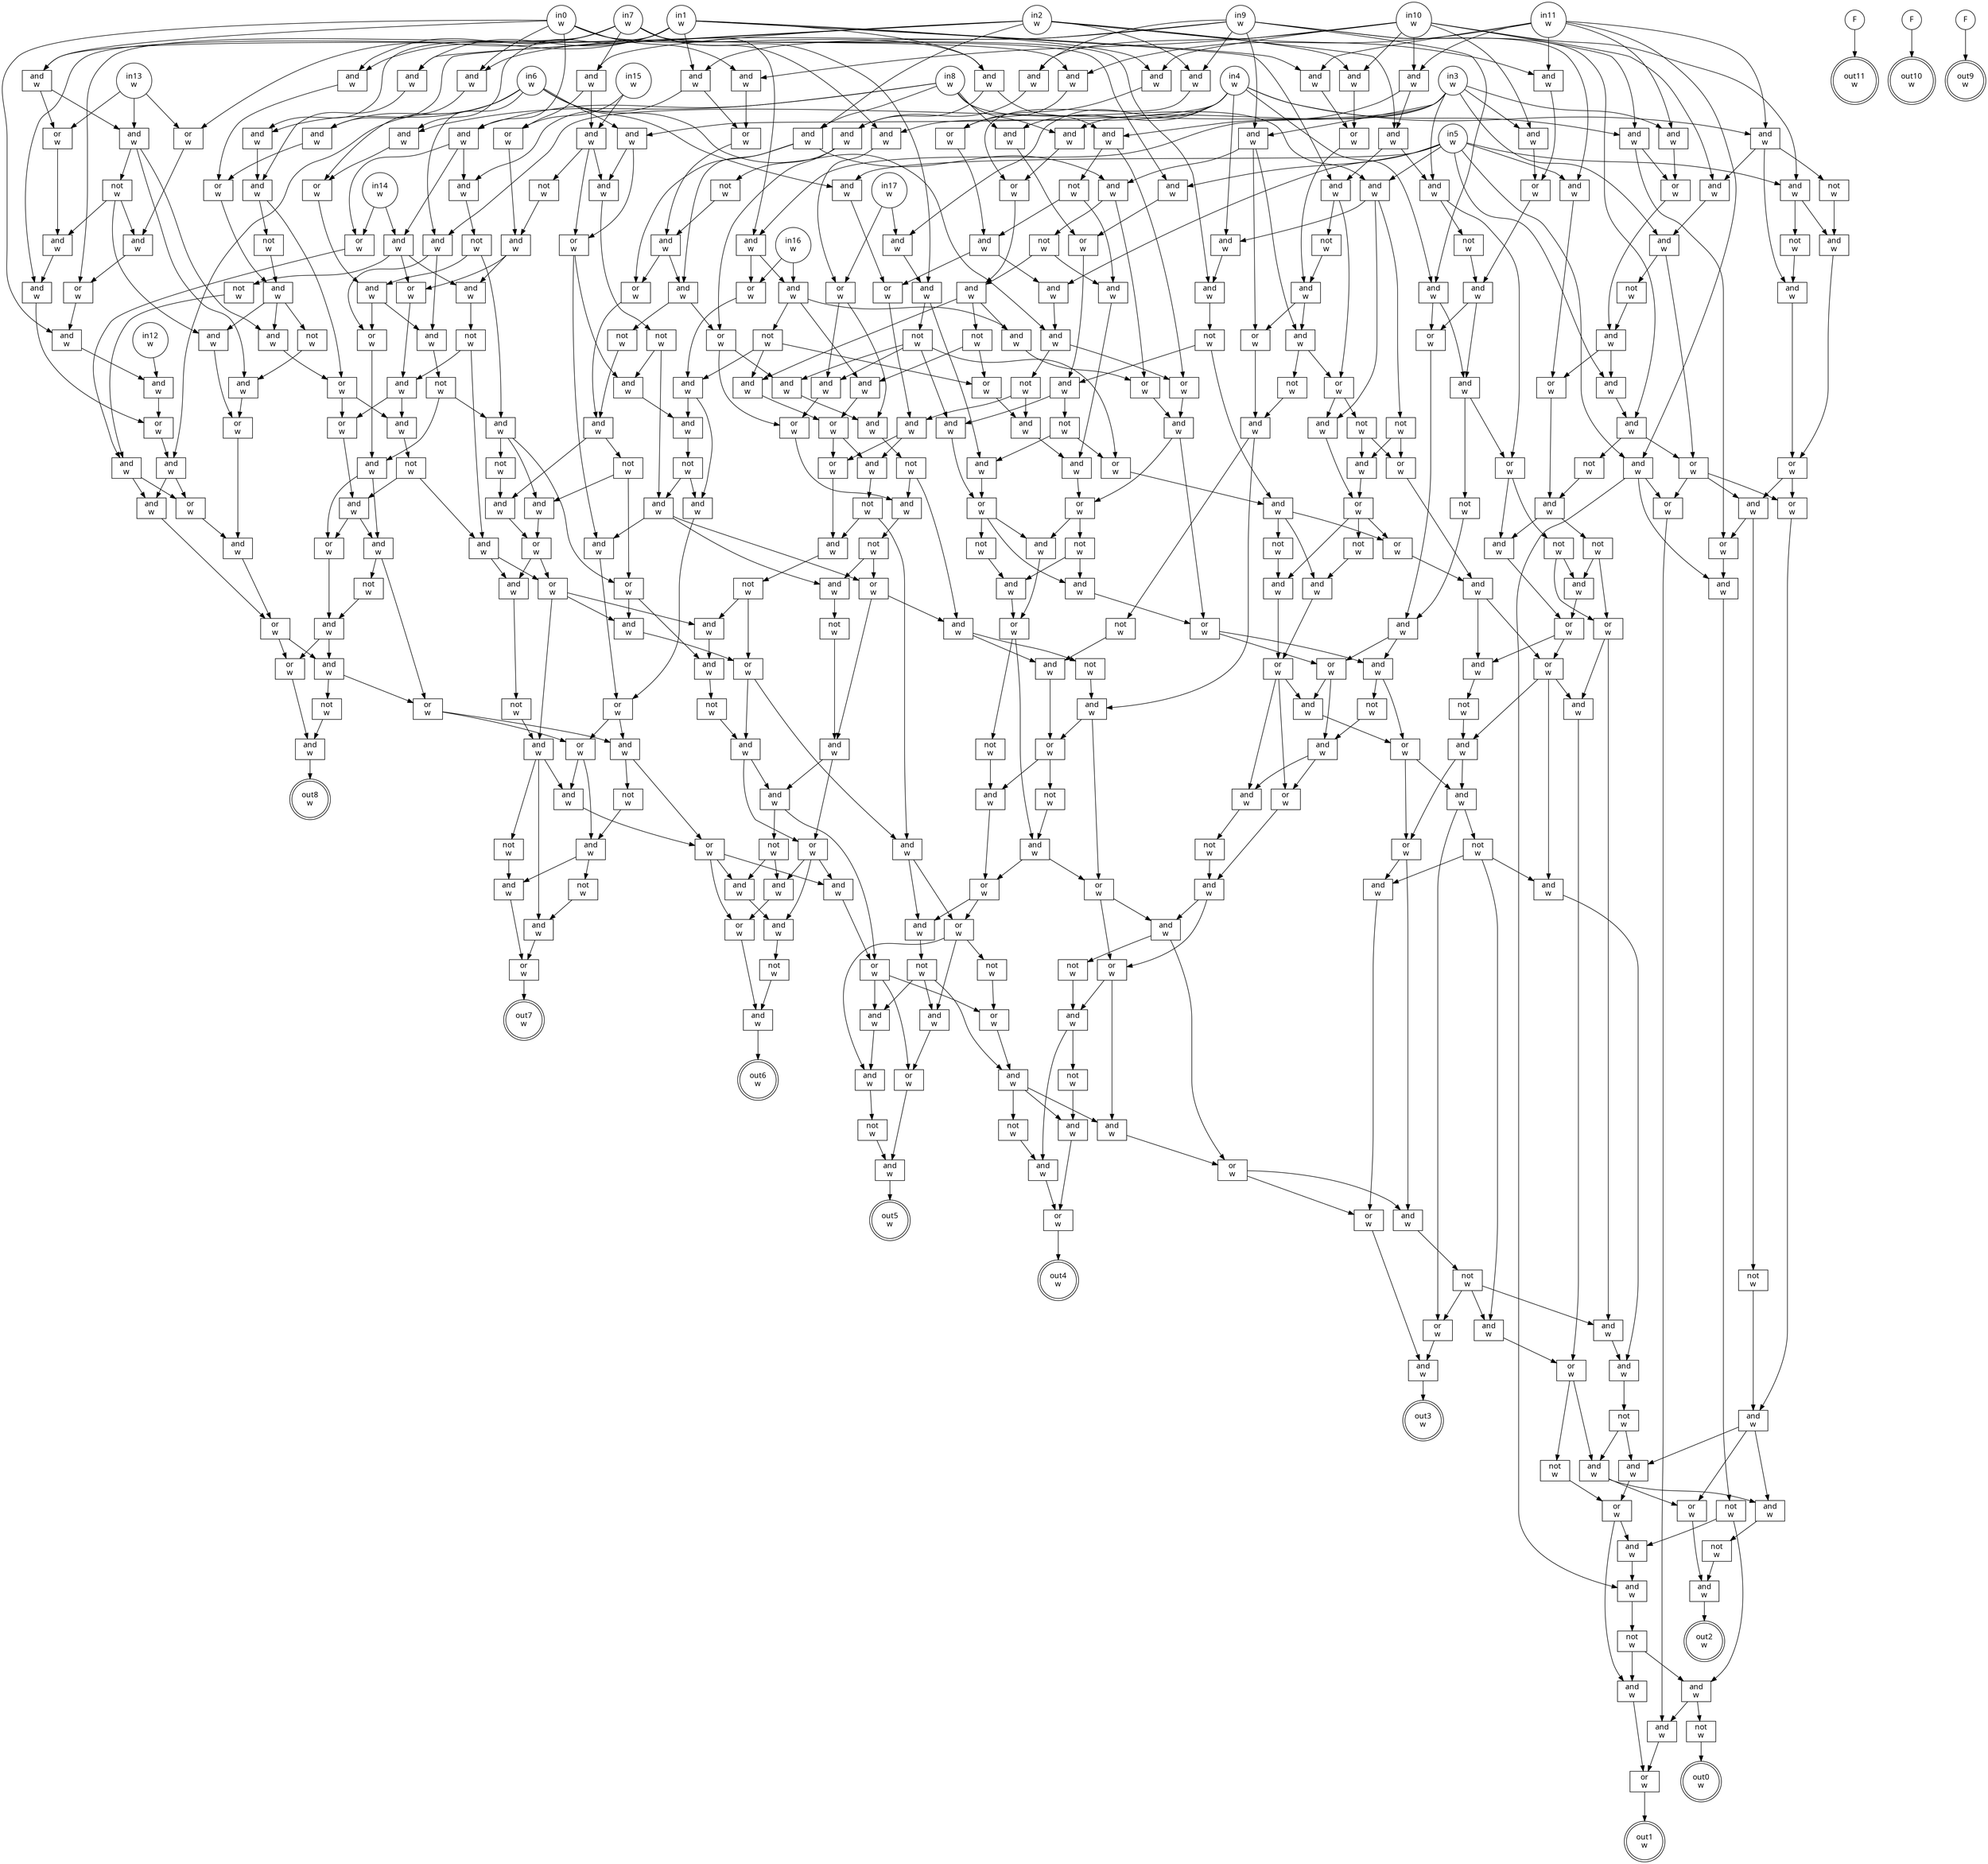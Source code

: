 digraph circuit{
	node [style = filled, fillcolor = white,shape=rect, fontname=geneva]
	g0 [label="in0\nw",shape=circle,fillcolor=white]
	g1 [label="in1\nw",shape=circle,fillcolor=white]
	g2 [label="in2\nw",shape=circle,fillcolor=white]
	g3 [label="in3\nw",shape=circle,fillcolor=white]
	g4 [label="in4\nw",shape=circle,fillcolor=white]
	g5 [label="in5\nw",shape=circle,fillcolor=white]
	g6 [label="in6\nw",shape=circle,fillcolor=white]
	g7 [label="in7\nw",shape=circle,fillcolor=white]
	g8 [label="in8\nw",shape=circle,fillcolor=white]
	g9 [label="in9\nw",shape=circle,fillcolor=white]
	g10 [label="in10\nw",shape=circle,fillcolor=white]
	g11 [label="in11\nw",shape=circle,fillcolor=white]
	g12 [label="in12\nw",shape=circle,fillcolor=white]
	g13 [label="in13\nw",shape=circle,fillcolor=white]
	g14 [label="in14\nw",shape=circle,fillcolor=white]
	g15 [label="in15\nw",shape=circle,fillcolor=white]
	g16 [label="in16\nw",shape=circle,fillcolor=white]
	g17 [label="in17\nw",shape=circle,fillcolor=white]
	g18 [label="F",shape=circle,fillcolor=white]
	g19 [label="F",shape=circle,fillcolor=white]
	g20 [label="F",shape=circle,fillcolor=white]
	g21 [label="and\nw",fillcolor=white]
	g22 [label="and\nw",fillcolor=white]
	g23 [label="or\nw",fillcolor=white]
	g24 [label="and\nw",fillcolor=white]
	g25 [label="and\nw",fillcolor=white]
	g26 [label="and\nw",fillcolor=white]
	g27 [label="and\nw",fillcolor=white]
	g28 [label="not\nw",fillcolor=white]
	g29 [label="and\nw",fillcolor=white]
	g30 [label="and\nw",fillcolor=white]
	g31 [label="not\nw",fillcolor=white]
	g32 [label="and\nw",fillcolor=white]
	g33 [label="and\nw",fillcolor=white]
	g34 [label="and\nw",fillcolor=white]
	g35 [label="and\nw",fillcolor=white]
	g36 [label="not\nw",fillcolor=white]
	g37 [label="and\nw",fillcolor=white]
	g38 [label="or\nw",fillcolor=white]
	g39 [label="and\nw",fillcolor=white]
	g40 [label="and\nw",fillcolor=white]
	g41 [label="or\nw",fillcolor=white]
	g42 [label="and\nw",fillcolor=white]
	g43 [label="and\nw",fillcolor=white]
	g44 [label="not\nw",fillcolor=white]
	g45 [label="and\nw",fillcolor=white]
	g46 [label="and\nw",fillcolor=white]
	g47 [label="not\nw",fillcolor=white]
	g48 [label="and\nw",fillcolor=white]
	g49 [label="or\nw",fillcolor=white]
	g50 [label="not\nw",fillcolor=white]
	g51 [label="or\nw",fillcolor=white]
	g52 [label="and\nw",fillcolor=white]
	g53 [label="not\nw",fillcolor=white]
	g54 [label="and\nw",fillcolor=white]
	g55 [label="and\nw",fillcolor=white]
	g56 [label="and\nw",fillcolor=white]
	g57 [label="and\nw",fillcolor=white]
	g58 [label="and\nw",fillcolor=white]
	g59 [label="not\nw",fillcolor=white]
	g60 [label="and\nw",fillcolor=white]
	g61 [label="or\nw",fillcolor=white]
	g62 [label="and\nw",fillcolor=white]
	g63 [label="and\nw",fillcolor=white]
	g64 [label="and\nw",fillcolor=white]
	g65 [label="not\nw",fillcolor=white]
	g66 [label="or\nw",fillcolor=white]
	g67 [label="and\nw",fillcolor=white]
	g68 [label="and\nw",fillcolor=white]
	g69 [label="and\nw",fillcolor=white]
	g70 [label="and\nw",fillcolor=white]
	g71 [label="and\nw",fillcolor=white]
	g72 [label="or\nw",fillcolor=white]
	g73 [label="and\nw",fillcolor=white]
	g74 [label="not\nw",fillcolor=white]
	g75 [label="and\nw",fillcolor=white]
	g76 [label="and\nw",fillcolor=white]
	g77 [label="and\nw",fillcolor=white]
	g78 [label="or\nw",fillcolor=white]
	g79 [label="or\nw",fillcolor=white]
	g80 [label="and\nw",fillcolor=white]
	g81 [label="or\nw",fillcolor=white]
	g82 [label="and\nw",fillcolor=white]
	g83 [label="not\nw",fillcolor=white]
	g84 [label="not\nw",fillcolor=white]
	g85 [label="and\nw",fillcolor=white]
	g86 [label="or\nw",fillcolor=white]
	g87 [label="not\nw",fillcolor=white]
	g88 [label="or\nw",fillcolor=white]
	g89 [label="and\nw",fillcolor=white]
	g90 [label="not\nw",fillcolor=white]
	g91 [label="and\nw",fillcolor=white]
	g92 [label="and\nw",fillcolor=white]
	g93 [label="and\nw",fillcolor=white]
	g94 [label="or\nw",fillcolor=white]
	g95 [label="and\nw",fillcolor=white]
	g96 [label="not\nw",fillcolor=white]
	g97 [label="and\nw",fillcolor=white]
	g98 [label="and\nw",fillcolor=white]
	g99 [label="not\nw",fillcolor=white]
	g100 [label="and\nw",fillcolor=white]
	g101 [label="and\nw",fillcolor=white]
	g102 [label="and\nw",fillcolor=white]
	g103 [label="or\nw",fillcolor=white]
	g104 [label="not\nw",fillcolor=white]
	g105 [label="or\nw",fillcolor=white]
	g106 [label="and\nw",fillcolor=white]
	g107 [label="and\nw",fillcolor=white]
	g108 [label="and\nw",fillcolor=white]
	g109 [label="not\nw",fillcolor=white]
	g110 [label="and\nw",fillcolor=white]
	g111 [label="or\nw",fillcolor=white]
	g112 [label="and\nw",fillcolor=white]
	g113 [label="and\nw",fillcolor=white]
	g114 [label="and\nw",fillcolor=white]
	g115 [label="or\nw",fillcolor=white]
	g116 [label="not\nw",fillcolor=white]
	g117 [label="and\nw",fillcolor=white]
	g118 [label="or\nw",fillcolor=white]
	g119 [label="or\nw",fillcolor=white]
	g120 [label="and\nw",fillcolor=white]
	g121 [label="and\nw",fillcolor=white]
	g122 [label="and\nw",fillcolor=white]
	g123 [label="not\nw",fillcolor=white]
	g124 [label="and\nw",fillcolor=white]
	g125 [label="or\nw",fillcolor=white]
	g126 [label="and\nw",fillcolor=white]
	g127 [label="and\nw",fillcolor=white]
	g128 [label="or\nw",fillcolor=white]
	g129 [label="and\nw",fillcolor=white]
	g130 [label="not\nw",fillcolor=white]
	g131 [label="and\nw",fillcolor=white]
	g132 [label="or\nw",fillcolor=white]
	g133 [label="or\nw",fillcolor=white]
	g134 [label="not\nw",fillcolor=white]
	g135 [label="or\nw",fillcolor=white]
	g136 [label="and\nw",fillcolor=white]
	g137 [label="and\nw",fillcolor=white]
	g138 [label="and\nw",fillcolor=white]
	g139 [label="and\nw",fillcolor=white]
	g140 [label="or\nw",fillcolor=white]
	g141 [label="and\nw",fillcolor=white]
	g142 [label="and\nw",fillcolor=white]
	g143 [label="not\nw",fillcolor=white]
	g144 [label="and\nw",fillcolor=white]
	g145 [label="not\nw",fillcolor=white]
	g146 [label="and\nw",fillcolor=white]
	g147 [label="and\nw",fillcolor=white]
	g148 [label="or\nw",fillcolor=white]
	g149 [label="and\nw",fillcolor=white]
	g150 [label="not\nw",fillcolor=white]
	g151 [label="and\nw",fillcolor=white]
	g152 [label="and\nw",fillcolor=white]
	g153 [label="or\nw",fillcolor=white]
	g154 [label="and\nw",fillcolor=white]
	g155 [label="not\nw",fillcolor=white]
	g156 [label="and\nw",fillcolor=white]
	g157 [label="or\nw",fillcolor=white]
	g158 [label="and\nw",fillcolor=white]
	g159 [label="or\nw",fillcolor=white]
	g160 [label="not\nw",fillcolor=white]
	g161 [label="and\nw",fillcolor=white]
	g162 [label="or\nw",fillcolor=white]
	g163 [label="or\nw",fillcolor=white]
	g164 [label="and\nw",fillcolor=white]
	g165 [label="or\nw",fillcolor=white]
	g166 [label="and\nw",fillcolor=white]
	g167 [label="and\nw",fillcolor=white]
	g168 [label="not\nw",fillcolor=white]
	g169 [label="and\nw",fillcolor=white]
	g170 [label="not\nw",fillcolor=white]
	g171 [label="or\nw",fillcolor=white]
	g172 [label="and\nw",fillcolor=white]
	g173 [label="not\nw",fillcolor=white]
	g174 [label="and\nw",fillcolor=white]
	g175 [label="or\nw",fillcolor=white]
	g176 [label="and\nw",fillcolor=white]
	g177 [label="and\nw",fillcolor=white]
	g178 [label="not\nw",fillcolor=white]
	g179 [label="and\nw",fillcolor=white]
	g180 [label="and\nw",fillcolor=white]
	g181 [label="not\nw",fillcolor=white]
	g182 [label="or\nw",fillcolor=white]
	g183 [label="and\nw",fillcolor=white]
	g184 [label="and\nw",fillcolor=white]
	g185 [label="not\nw",fillcolor=white]
	g186 [label="and\nw",fillcolor=white]
	g187 [label="and\nw",fillcolor=white]
	g188 [label="not\nw",fillcolor=white]
	g189 [label="or\nw",fillcolor=white]
	g190 [label="and\nw",fillcolor=white]
	g191 [label="not\nw",fillcolor=white]
	g192 [label="or\nw",fillcolor=white]
	g193 [label="and\nw",fillcolor=white]
	g194 [label="and\nw",fillcolor=white]
	g195 [label="and\nw",fillcolor=white]
	g196 [label="and\nw",fillcolor=white]
	g197 [label="or\nw",fillcolor=white]
	g198 [label="and\nw",fillcolor=white]
	g199 [label="not\nw",fillcolor=white]
	g200 [label="and\nw",fillcolor=white]
	g201 [label="or\nw",fillcolor=white]
	g202 [label="and\nw",fillcolor=white]
	g203 [label="and\nw",fillcolor=white]
	g204 [label="not\nw",fillcolor=white]
	g205 [label="or\nw",fillcolor=white]
	g206 [label="and\nw",fillcolor=white]
	g207 [label="and\nw",fillcolor=white]
	g208 [label="not\nw",fillcolor=white]
	g209 [label="and\nw",fillcolor=white]
	g210 [label="or\nw",fillcolor=white]
	g211 [label="and\nw",fillcolor=white]
	g212 [label="or\nw",fillcolor=white]
	g213 [label="or\nw",fillcolor=white]
	g214 [label="and\nw",fillcolor=white]
	g215 [label="and\nw",fillcolor=white]
	g216 [label="and\nw",fillcolor=white]
	g217 [label="and\nw",fillcolor=white]
	g218 [label="or\nw",fillcolor=white]
	g219 [label="and\nw",fillcolor=white]
	g220 [label="or\nw",fillcolor=white]
	g221 [label="and\nw",fillcolor=white]
	g222 [label="and\nw",fillcolor=white]
	g223 [label="or\nw",fillcolor=white]
	g224 [label="or\nw",fillcolor=white]
	g225 [label="and\nw",fillcolor=white]
	g226 [label="or\nw",fillcolor=white]
	g227 [label="or\nw",fillcolor=white]
	g228 [label="and\nw",fillcolor=white]
	g229 [label="not\nw",fillcolor=white]
	g230 [label="and\nw",fillcolor=white]
	g231 [label="not\nw",fillcolor=white]
	g232 [label="not\nw",fillcolor=white]
	g233 [label="and\nw",fillcolor=white]
	g234 [label="and\nw",fillcolor=white]
	g235 [label="or\nw",fillcolor=white]
	g236 [label="and\nw",fillcolor=white]
	g237 [label="and\nw",fillcolor=white]
	g238 [label="not\nw",fillcolor=white]
	g239 [label="and\nw",fillcolor=white]
	g240 [label="or\nw",fillcolor=white]
	g241 [label="and\nw",fillcolor=white]
	g242 [label="or\nw",fillcolor=white]
	g243 [label="and\nw",fillcolor=white]
	g244 [label="and\nw",fillcolor=white]
	g245 [label="not\nw",fillcolor=white]
	g246 [label="or\nw",fillcolor=white]
	g247 [label="and\nw",fillcolor=white]
	g248 [label="not\nw",fillcolor=white]
	g249 [label="and\nw",fillcolor=white]
	g250 [label="not\nw",fillcolor=white]
	g251 [label="or\nw",fillcolor=white]
	g252 [label="and\nw",fillcolor=white]
	g253 [label="and\nw",fillcolor=white]
	g254 [label="and\nw",fillcolor=white]
	g255 [label="not\nw",fillcolor=white]
	g256 [label="and\nw",fillcolor=white]
	g257 [label="or\nw",fillcolor=white]
	g258 [label="not\nw",fillcolor=white]
	g259 [label="not\nw",fillcolor=white]
	g260 [label="and\nw",fillcolor=white]
	g261 [label="and\nw",fillcolor=white]
	g262 [label="not\nw",fillcolor=white]
	g263 [label="and\nw",fillcolor=white]
	g264 [label="or\nw",fillcolor=white]
	g265 [label="or\nw",fillcolor=white]
	g266 [label="and\nw",fillcolor=white]
	g267 [label="not\nw",fillcolor=white]
	g268 [label="and\nw",fillcolor=white]
	g269 [label="and\nw",fillcolor=white]
	g270 [label="and\nw",fillcolor=white]
	g271 [label="or\nw",fillcolor=white]
	g272 [label="not\nw",fillcolor=white]
	g273 [label="and\nw",fillcolor=white]
	g274 [label="or\nw",fillcolor=white]
	g275 [label="or\nw",fillcolor=white]
	g276 [label="and\nw",fillcolor=white]
	g277 [label="and\nw",fillcolor=white]
	g278 [label="not\nw",fillcolor=white]
	g279 [label="and\nw",fillcolor=white]
	g280 [label="and\nw",fillcolor=white]
	g281 [label="or\nw",fillcolor=white]
	g282 [label="and\nw",fillcolor=white]
	g283 [label="and\nw",fillcolor=white]
	g284 [label="and\nw",fillcolor=white]
	g285 [label="or\nw",fillcolor=white]
	g286 [label="and\nw",fillcolor=white]
	g287 [label="not\nw",fillcolor=white]
	g288 [label="and\nw",fillcolor=white]
	g289 [label="and\nw",fillcolor=white]
	g290 [label="or\nw",fillcolor=white]
	g291 [label="and\nw",fillcolor=white]
	g292 [label="not\nw",fillcolor=white]
	g293 [label="and\nw",fillcolor=white]
	g294 [label="or\nw",fillcolor=white]
	g295 [label="and\nw",fillcolor=white]
	g296 [label="or\nw",fillcolor=white]
	g297 [label="not\nw",fillcolor=white]
	g298 [label="and\nw",fillcolor=white]
	g299 [label="or\nw",fillcolor=white]
	g300 [label="and\nw",fillcolor=white]
	g301 [label="or\nw",fillcolor=white]
	g302 [label="and\nw",fillcolor=white]
	g303 [label="not\nw",fillcolor=white]
	g304 [label="or\nw",fillcolor=white]
	g305 [label="and\nw",fillcolor=white]
	g306 [label="and\nw",fillcolor=white]
	g307 [label="not\nw",fillcolor=white]
	g308 [label="or\nw",fillcolor=white]
	g309 [label="and\nw",fillcolor=white]
	g310 [label="or\nw",fillcolor=white]
	g311 [label="and\nw",fillcolor=white]
	g312 [label="not\nw",fillcolor=white]
	g313 [label="and\nw",fillcolor=white]
	g314 [label="not\nw",fillcolor=white]
	g315 [label="and\nw",fillcolor=white]
	g316 [label="or\nw",fillcolor=white]
	g317 [label="and\nw",fillcolor=white]
	g318 [label="not\nw",fillcolor=white]
	g319 [label="and\nw",fillcolor=white]
	g320 [label="or\nw",fillcolor=white]
	g321 [label="and\nw",fillcolor=white]
	g322 [label="or\nw",fillcolor=white]
	g323 [label="and\nw",fillcolor=white]
	g324 [label="and\nw",fillcolor=white]
	g325 [label="not\nw",fillcolor=white]
	g326 [label="or\nw",fillcolor=white]
	g327 [label="and\nw",fillcolor=white]
	g328 [label="not\nw",fillcolor=white]
	g329 [label="or\nw",fillcolor=white]
	g330 [label="and\nw",fillcolor=white]
	g331 [label="or\nw",fillcolor=white]
	g332 [label="not\nw",fillcolor=white]
	g333 [label="and\nw",fillcolor=white]
	g334 [label="not\nw",fillcolor=white]
	g335 [label="and\nw",fillcolor=white]
	g336 [label="and\nw",fillcolor=white]
	g337 [label="and\nw",fillcolor=white]
	g338 [label="not\nw",fillcolor=white]
	g339 [label="and\nw",fillcolor=white]
	g340 [label="or\nw",fillcolor=white]
	g341 [label="and\nw",fillcolor=white]
	g342 [label="and\nw",fillcolor=white]
	g343 [label="or\nw",fillcolor=white]
	g344 [label="or\nw",fillcolor=white]
	g345 [label="and\nw",fillcolor=white]
	g346 [label="and\nw",fillcolor=white]
	g347 [label="not\nw",fillcolor=white]
	g348 [label="and\nw",fillcolor=white]
	g349 [label="or\nw",fillcolor=white]
	g350 [label="and\nw",fillcolor=white]
	g351 [label="and\nw",fillcolor=white]
	g352 [label="and\nw",fillcolor=white]
	g353 [label="or\nw",fillcolor=white]
	g354 [label="and\nw",fillcolor=white]
	g355 [label="not\nw",fillcolor=white]
	g356 [label="or\nw",fillcolor=white]
	g357 [label="and\nw",fillcolor=white]
	g358 [label="and\nw",fillcolor=white]
	g359 [label="not\nw",fillcolor=white]
	g360 [label="and\nw",fillcolor=white]
	g361 [label="and\nw",fillcolor=white]
	g362 [label="or\nw",fillcolor=white]
	g363 [label="and\nw",fillcolor=white]
	g364 [label="or\nw",fillcolor=white]
	g365 [label="and\nw",fillcolor=white]
	g366 [label="not\nw",fillcolor=white]
	g367 [label="and\nw",fillcolor=white]
	g368 [label="not\nw",fillcolor=white]
	g369 [label="or\nw",fillcolor=white]
	g370 [label="and\nw",fillcolor=white]
	g371 [label="and\nw",fillcolor=white]
	g372 [label="not\nw",fillcolor=white]
	g373 [label="and\nw",fillcolor=white]
	g374 [label="and\nw",fillcolor=white]
	g375 [label="not\nw",fillcolor=white]
	g376 [label="and\nw",fillcolor=white]
	g377 [label="or\nw",fillcolor=white]
	g378 [label="or\nw",fillcolor=white]
	g379 [label="and\nw",fillcolor=white]
	g380 [label="not\nw",fillcolor=white]
	g381 [label="and\nw",fillcolor=white]
	g382 [label="or\nw",fillcolor=white]
	g383 [label="not\nw",fillcolor=white]
	g384 [label="and\nw",fillcolor=white]
	g385 [label="or\nw",fillcolor=white]
	g386 [label="and\nw",fillcolor=white]
	g387 [label="and\nw",fillcolor=white]
	g388 [label="not\nw",fillcolor=white]
	g389 [label="and\nw",fillcolor=white]
	g390 [label="out0\nw",shape=doublecircle,fillcolor=white]
	g391 [label="out1\nw",shape=doublecircle,fillcolor=white]
	g392 [label="out2\nw",shape=doublecircle,fillcolor=white]
	g393 [label="out3\nw",shape=doublecircle,fillcolor=white]
	g394 [label="out4\nw",shape=doublecircle,fillcolor=white]
	g395 [label="out5\nw",shape=doublecircle,fillcolor=white]
	g396 [label="out6\nw",shape=doublecircle,fillcolor=white]
	g397 [label="out7\nw",shape=doublecircle,fillcolor=white]
	g398 [label="out8\nw",shape=doublecircle,fillcolor=white]
	g399 [label="out9\nw",shape=doublecircle,fillcolor=white]
	g400 [label="out10\nw",shape=doublecircle,fillcolor=white]
	g401 [label="out11\nw",shape=doublecircle,fillcolor=white]
	edge [fontname=Geneva,fontcolor=forestgreen]
	g0->g174
	g0->g176
	g0->g194
	g0->g216
	g0->g234
	g0->g236
	g0->g280
	g1->g137
	g1->g138
	g1->g139
	g1->g141
	g1->g146
	g1->g147
	g1->g149
	g1->g212
	g1->g215
	g1->g236
	g2->g91
	g2->g92
	g2->g107
	g2->g110
	g2->g120
	g2->g121
	g2->g124
	g2->g141
	g3->g62
	g3->g63
	g3->g68
	g3->g69
	g3->g70
	g3->g71
	g3->g73
	g3->g122
	g4->g33
	g4->g34
	g4->g37
	g4->g40
	g4->g42
	g4->g54
	g4->g55
	g4->g56
	g5->g25
	g5->g26
	g5->g27
	g5->g29
	g5->g30
	g5->g32
	g5->g76
	g5->g283
	g6->g24
	g6->g25
	g6->g33
	g6->g62
	g6->g91
	g6->g219
	g6->g284
	g7->g23
	g7->g24
	g7->g26
	g7->g35
	g7->g37
	g7->g43
	g7->g63
	g7->g92
	g7->g139
	g7->g194
	g8->g27
	g8->g40
	g8->g68
	g8->g107
	g8->g137
	g8->g176
	g9->g22
	g9->g29
	g9->g54
	g9->g69
	g9->g77
	g9->g110
	g9->g138
	g9->g174
	g10->g21
	g10->g22
	g10->g30
	g10->g55
	g10->g57
	g10->g70
	g10->g120
	g10->g146
	g10->g234
	g11->g21
	g11->g32
	g11->g56
	g11->g71
	g11->g124
	g11->g147
	g11->g280
	g12->g217
	g13->g23
	g13->g195
	g13->g213
	g14->g186
	g14->g192
	g15->g93
	g15->g105
	g16->g64
	g16->g66
	g17->g34
	g17->g38
	g18->g401
	g19->g400
	g20->g399
	g21->g121
	g21->g277
	g22->g237
	g23->g211
	g24->g142
	g25->g322
	g26->g41
	g27->g28
	g27->g42
	g27->g154
	g28->g156
	g28->g163
	g29->g88
	g30->g31
	g30->g60
	g31->g58
	g32->g82
	g32->g86
	g32->g371
	g33->g94
	g33->g95
	g34->g35
	g35->g36
	g35->g48
	g36->g39
	g36->g46
	g36->g51
	g36->g243
	g37->g38
	g38->g39
	g38->g244
	g39->g246
	g40->g41
	g41->g45
	g42->g43
	g43->g44
	g44->g45
	g44->g52
	g45->g46
	g45->g47
	g46->g49
	g47->g48
	g47->g51
	g48->g49
	g49->g50
	g49->g291
	g49->g300
	g50->g293
	g51->g52
	g52->g53
	g52->g159
	g52->g161
	g53->g158
	g54->g127
	g54->g135
	g55->g72
	g55->g81
	g56->g57
	g56->g58
	g56->g59
	g57->g73
	g58->g61
	g59->g60
	g60->g61
	g61->g79
	g61->g80
	g62->g180
	g62->g182
	g63->g64
	g63->g66
	g64->g65
	g64->g114
	g64->g117
	g65->g67
	g65->g113
	g65->g119
	g66->g67
	g67->g98
	g67->g100
	g68->g111
	g69->g108
	g69->g152
	g69->g171
	g70->g125
	g71->g72
	g72->g75
	g73->g74
	g73->g78
	g74->g75
	g75->g76
	g75->g88
	g76->g77
	g77->g78
	g77->g87
	g78->g79
	g78->g80
	g78->g86
	g79->g85
	g80->g81
	g80->g84
	g81->g82
	g82->g83
	g83->g370
	g83->g373
	g84->g85
	g85->g360
	g85->g364
	g85->g365
	g86->g374
	g87->g89
	g88->g89
	g89->g90
	g89->g129
	g90->g131
	g90->g133
	g91->g140
	g92->g93
	g92->g105
	g93->g94
	g93->g95
	g93->g104
	g94->g97
	g94->g102
	g95->g96
	g96->g97
	g96->g101
	g97->g98
	g98->g99
	g99->g100
	g99->g101
	g100->g103
	g101->g102
	g101->g249
	g101->g251
	g102->g103
	g103->g227
	g103->g228
	g104->g106
	g105->g106
	g106->g187
	g106->g189
	g107->g108
	g107->g240
	g107->g241
	g108->g109
	g108->g115
	g109->g112
	g109->g279
	g110->g111
	g111->g112
	g112->g113
	g112->g114
	g112->g116
	g113->g118
	g114->g115
	g115->g286
	g116->g117
	g116->g119
	g117->g118
	g118->g324
	g118->g326
	g119->g288
	g120->g148
	g121->g122
	g121->g149
	g122->g123
	g122->g128
	g123->g126
	g124->g125
	g125->g126
	g126->g127
	g126->g135
	g127->g128
	g127->g134
	g128->g129
	g128->g130
	g129->g132
	g130->g131
	g130->g133
	g131->g132
	g132->g165
	g132->g167
	g133->g166
	g133->g357
	g134->g136
	g135->g136
	g136->g302
	g136->g304
	g137->g175
	g138->g177
	g138->g235
	g139->g140
	g140->g144
	g141->g142
	g142->g143
	g142->g197
	g143->g144
	g144->g145
	g144->g196
	g144->g209
	g145->g207
	g146->g281
	g147->g148
	g148->g151
	g149->g150
	g149->g153
	g150->g151
	g151->g152
	g151->g171
	g152->g153
	g152->g170
	g153->g154
	g153->g155
	g154->g157
	g155->g156
	g155->g163
	g156->g157
	g157->g158
	g157->g159
	g157->g160
	g158->g162
	g159->g164
	g160->g161
	g161->g162
	g162->g306
	g162->g308
	g162->g315
	g163->g164
	g164->g165
	g164->g167
	g165->g166
	g165->g169
	g165->g319
	g166->g362
	g167->g168
	g168->g169
	g169->g317
	g169->g320
	g170->g172
	g171->g172
	g172->g173
	g172->g256
	g173->g254
	g174->g175
	g175->g179
	g176->g177
	g176->g186
	g176->g192
	g177->g178
	g178->g179
	g178->g184
	g179->g180
	g179->g182
	g180->g181
	g181->g183
	g181->g184
	g182->g183
	g183->g203
	g183->g205
	g184->g185
	g184->g263
	g184->g275
	g185->g261
	g186->g187
	g186->g189
	g186->g191
	g187->g188
	g188->g190
	g188->g200
	g189->g190
	g190->g198
	g190->g201
	g191->g193
	g192->g193
	g193->g220
	g193->g222
	g194->g195
	g194->g213
	g195->g196
	g195->g207
	g195->g208
	g196->g197
	g197->g198
	g197->g201
	g198->g199
	g199->g200
	g199->g202
	g200->g265
	g200->g266
	g201->g202
	g202->g203
	g202->g205
	g203->g204
	g203->g226
	g204->g206
	g205->g206
	g206->g224
	g206->g225
	g207->g210
	g208->g209
	g208->g211
	g208->g214
	g209->g210
	g210->g221
	g211->g212
	g212->g216
	g213->g214
	g214->g215
	g215->g218
	g216->g217
	g217->g218
	g218->g219
	g219->g220
	g219->g222
	g220->g221
	g221->g223
	g222->g223
	g223->g224
	g223->g225
	g224->g233
	g225->g226
	g225->g232
	g226->g227
	g226->g228
	g227->g230
	g227->g270
	g228->g229
	g228->g271
	g229->g230
	g230->g231
	g230->g273
	g231->g269
	g232->g233
	g233->g398
	g234->g235
	g235->g239
	g236->g237
	g236->g277
	g237->g238
	g237->g242
	g238->g239
	g239->g240
	g239->g241
	g240->g260
	g241->g242
	g241->g259
	g242->g243
	g242->g246
	g243->g244
	g244->g245
	g245->g247
	g245->g253
	g246->g247
	g247->g248
	g248->g249
	g248->g251
	g249->g250
	g250->g252
	g251->g252
	g251->g253
	g252->g340
	g252->g342
	g253->g254
	g253->g255
	g254->g257
	g255->g256
	g256->g257
	g256->g296
	g257->g258
	g257->g298
	g258->g295
	g259->g260
	g260->g261
	g260->g262
	g261->g264
	g262->g263
	g262->g275
	g263->g264
	g264->g265
	g264->g266
	g265->g268
	g265->g276
	g265->g336
	g266->g267
	g267->g268
	g268->g269
	g268->g270
	g268->g272
	g269->g274
	g270->g271
	g271->g341
	g271->g385
	g271->g386
	g272->g273
	g273->g274
	g274->g397
	g275->g276
	g275->g337
	g276->g329
	g277->g278
	g277->g285
	g278->g279
	g278->g282
	g279->g289
	g280->g281
	g281->g282
	g282->g283
	g282->g322
	g283->g284
	g284->g285
	g284->g287
	g285->g286
	g286->g290
	g286->g301
	g287->g288
	g287->g323
	g288->g289
	g289->g290
	g290->g291
	g290->g292
	g291->g294
	g292->g293
	g292->g300
	g293->g294
	g294->g295
	g294->g297
	g295->g296
	g295->g299
	g296->g310
	g296->g311
	g297->g298
	g298->g299
	g299->g331
	g299->g333
	g300->g301
	g301->g302
	g301->g304
	g302->g303
	g302->g316
	g303->g305
	g304->g305
	g304->g315
	g305->g306
	g305->g308
	g306->g307
	g307->g309
	g308->g309
	g309->g310
	g309->g311
	g310->g313
	g310->g352
	g311->g312
	g311->g353
	g312->g313
	g313->g314
	g313->g381
	g314->g351
	g315->g316
	g316->g317
	g316->g320
	g317->g318
	g317->g356
	g318->g319
	g318->g321
	g318->g361
	g319->g358
	g320->g321
	g320->g354
	g321->g378
	g322->g323
	g323->g324
	g323->g326
	g324->g325
	g325->g327
	g325->g330
	g326->g327
	g327->g328
	g328->g329
	g328->g336
	g329->g330
	g329->g339
	g330->g331
	g330->g333
	g331->g332
	g331->g335
	g331->g346
	g332->g349
	g333->g334
	g334->g335
	g334->g345
	g334->g350
	g335->g344
	g336->g337
	g337->g338
	g338->g339
	g339->g340
	g339->g342
	g340->g341
	g340->g384
	g340->g387
	g341->g343
	g342->g343
	g342->g383
	g343->g344
	g343->g345
	g343->g349
	g344->g348
	g345->g346
	g346->g347
	g347->g348
	g348->g395
	g349->g350
	g350->g351
	g350->g352
	g350->g380
	g351->g382
	g352->g353
	g353->g354
	g353->g378
	g354->g355
	g355->g356
	g355->g357
	g355->g361
	g356->g379
	g357->g358
	g358->g359
	g359->g360
	g359->g363
	g360->g369
	g361->g362
	g362->g363
	g362->g368
	g363->g364
	g363->g365
	g364->g367
	g365->g366
	g366->g367
	g367->g392
	g368->g369
	g369->g370
	g369->g376
	g370->g371
	g371->g372
	g372->g373
	g372->g376
	g373->g374
	g373->g375
	g374->g377
	g375->g390
	g376->g377
	g377->g391
	g378->g379
	g379->g393
	g380->g381
	g381->g382
	g382->g394
	g383->g384
	g383->g386
	g384->g385
	g385->g389
	g386->g387
	g387->g388
	g388->g389
	g389->g396
}